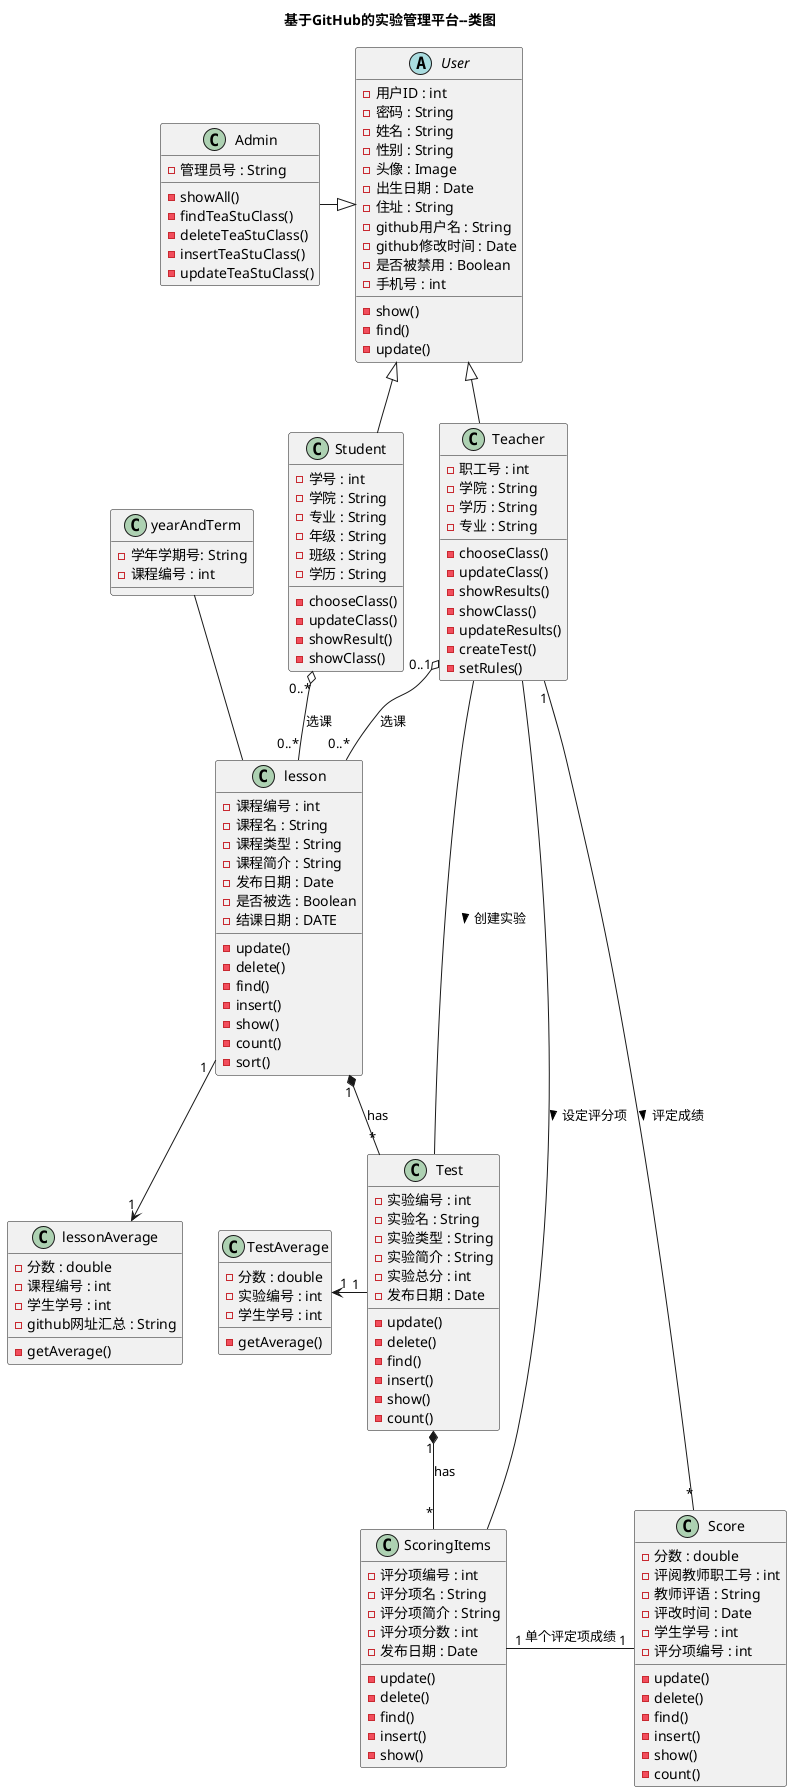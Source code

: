 @startuml
title 基于GitHub的实验管理平台--类图
abstract class User{
-用户ID : int
-密码 : String
-姓名 : String
-性别 : String
-头像 : Image
-出生日期 : Date
-住址 : String
-github用户名 : String
-github修改时间 : Date
-是否被禁用 : Boolean
-手机号 : int
-show()
-find()
-update()
}

class Admin{
-管理员号 : String
-showAll()
-findTeaStuClass()
-deleteTeaStuClass()
-insertTeaStuClass()
-updateTeaStuClass()
}

class Student{
-学号 : int
-学院 : String
-专业 : String
-年级 : String
-班级 : String
-学历 : String
-chooseClass()
-updateClass()
-showResult()
-showClass()
}

class Teacher{
-职工号 : int
-学院 : String
-学历 : String
-专业 : String
-chooseClass()
-updateClass()
-showResults()
-showClass()
-updateResults()
-createTest()
-setRules()
}

User <|-- Student
User <|-- Teacher
User <|-left- Admin

class lesson{
-课程编号 : int
-课程名 : String
-课程类型 : String
-课程简介 : String
-发布日期 : Date
-是否被选 : Boolean
-结课日期 : DATE
-update()
-delete()
-find()
-insert()
-show()
-count()
-sort()
}

class Test{
-实验编号 : int
-实验名 : String
-实验类型 : String
-实验简介 : String
-实验总分 : int
-发布日期 : Date
-update()
-delete()
-find()
-insert()
-show()
-count()
}

class ScoringItems{
-评分项编号 : int
-评分项名 : String
-评分项简介 : String
-评分项分数 : int
-发布日期 : Date
-update()
-delete()
-find()
-insert()
-show()
}

Teacher "0..1" o-- "0..*" lesson:选课
Student "0..*" o--"0..*" lesson:选课
lesson "1" *--"*" Test:has
Test "1" *--"*" ScoringItems:has
Teacher -- Test:创建实验 >
Teacher -- ScoringItems:设定评分项 >
lesson -up- yearAndTerm

class Score{
-分数 : double
-评阅教师职工号 : int
-教师评语 : String
-评改时间 : Date
-学生学号 : int
-评分项编号 : int
-update()
-delete()
-find()
-insert()
-show()
-count()
}

class TestAverage{
-分数 : double
-实验编号 : int
-学生学号 : int
-getAverage()
}

class lessonAverage{
-分数 : double
-课程编号 : int
-学生学号 : int
-github网址汇总 : String
-getAverage()
}

class yearAndTerm{
-学年学期号: String
-课程编号 : int
}
ScoringItems "1"-right-"1" Score:单个评定项成绩
Teacher "1"--"*" Score:评定成绩 >
Test "1" -left->"1" TestAverage
lesson "1" -->"1" lessonAverage
@enduml